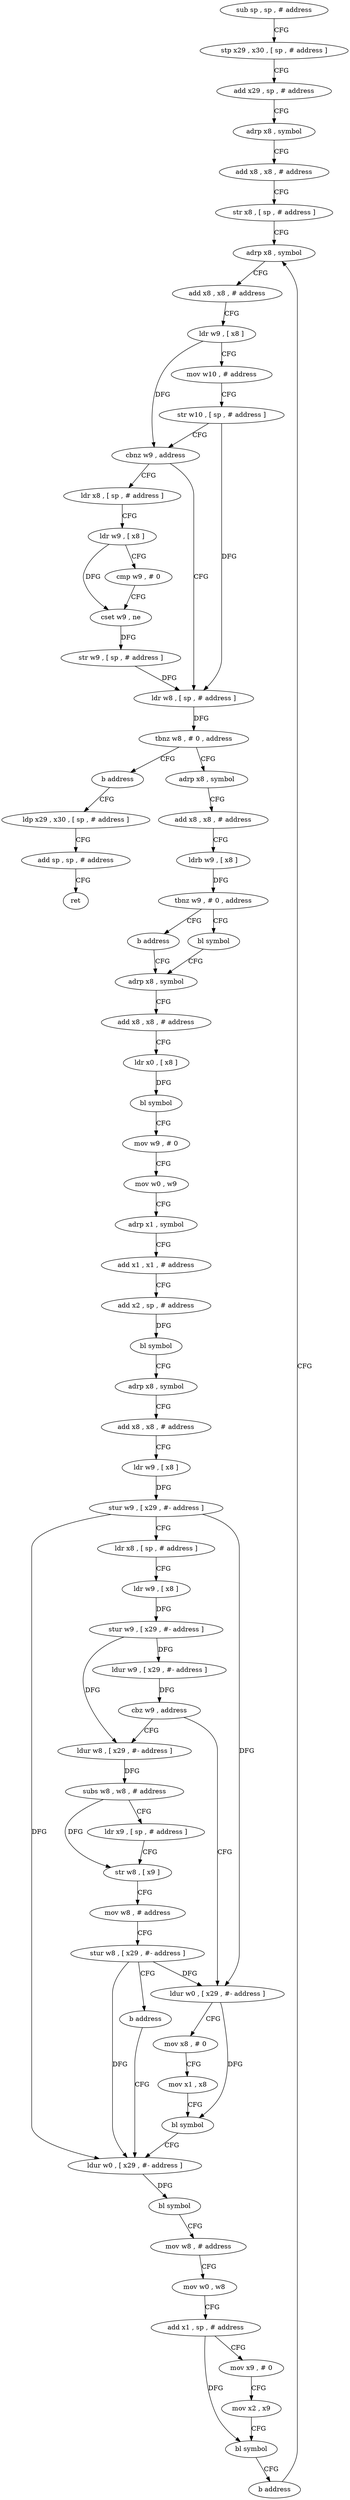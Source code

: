 digraph "func" {
"4231384" [label = "sub sp , sp , # address" ]
"4231388" [label = "stp x29 , x30 , [ sp , # address ]" ]
"4231392" [label = "add x29 , sp , # address" ]
"4231396" [label = "adrp x8 , symbol" ]
"4231400" [label = "add x8 , x8 , # address" ]
"4231404" [label = "str x8 , [ sp , # address ]" ]
"4231408" [label = "adrp x8 , symbol" ]
"4231452" [label = "ldr w8 , [ sp , # address ]" ]
"4231456" [label = "tbnz w8 , # 0 , address" ]
"4231464" [label = "adrp x8 , symbol" ]
"4231460" [label = "b address" ]
"4231432" [label = "ldr x8 , [ sp , # address ]" ]
"4231436" [label = "ldr w9 , [ x8 ]" ]
"4231440" [label = "cmp w9 , # 0" ]
"4231444" [label = "cset w9 , ne" ]
"4231448" [label = "str w9 , [ sp , # address ]" ]
"4231468" [label = "add x8 , x8 , # address" ]
"4231472" [label = "ldrb w9 , [ x8 ]" ]
"4231476" [label = "tbnz w9 , # 0 , address" ]
"4231484" [label = "bl symbol" ]
"4231480" [label = "b address" ]
"4231644" [label = "ldp x29 , x30 , [ sp , # address ]" ]
"4231488" [label = "adrp x8 , symbol" ]
"4231648" [label = "add sp , sp , # address" ]
"4231652" [label = "ret" ]
"4231592" [label = "ldur w0 , [ x29 , #- address ]" ]
"4231596" [label = "mov x8 , # 0" ]
"4231600" [label = "mov x1 , x8" ]
"4231604" [label = "bl symbol" ]
"4231608" [label = "ldur w0 , [ x29 , #- address ]" ]
"4231564" [label = "ldur w8 , [ x29 , #- address ]" ]
"4231568" [label = "subs w8 , w8 , # address" ]
"4231572" [label = "ldr x9 , [ sp , # address ]" ]
"4231576" [label = "str w8 , [ x9 ]" ]
"4231580" [label = "mov w8 , # address" ]
"4231584" [label = "stur w8 , [ x29 , #- address ]" ]
"4231588" [label = "b address" ]
"4231492" [label = "add x8 , x8 , # address" ]
"4231496" [label = "ldr x0 , [ x8 ]" ]
"4231500" [label = "bl symbol" ]
"4231504" [label = "mov w9 , # 0" ]
"4231508" [label = "mov w0 , w9" ]
"4231512" [label = "adrp x1 , symbol" ]
"4231516" [label = "add x1 , x1 , # address" ]
"4231520" [label = "add x2 , sp , # address" ]
"4231524" [label = "bl symbol" ]
"4231528" [label = "adrp x8 , symbol" ]
"4231532" [label = "add x8 , x8 , # address" ]
"4231536" [label = "ldr w9 , [ x8 ]" ]
"4231540" [label = "stur w9 , [ x29 , #- address ]" ]
"4231544" [label = "ldr x8 , [ sp , # address ]" ]
"4231548" [label = "ldr w9 , [ x8 ]" ]
"4231552" [label = "stur w9 , [ x29 , #- address ]" ]
"4231556" [label = "ldur w9 , [ x29 , #- address ]" ]
"4231560" [label = "cbz w9 , address" ]
"4231412" [label = "add x8 , x8 , # address" ]
"4231416" [label = "ldr w9 , [ x8 ]" ]
"4231420" [label = "mov w10 , # address" ]
"4231424" [label = "str w10 , [ sp , # address ]" ]
"4231428" [label = "cbnz w9 , address" ]
"4231612" [label = "bl symbol" ]
"4231616" [label = "mov w8 , # address" ]
"4231620" [label = "mov w0 , w8" ]
"4231624" [label = "add x1 , sp , # address" ]
"4231628" [label = "mov x9 , # 0" ]
"4231632" [label = "mov x2 , x9" ]
"4231636" [label = "bl symbol" ]
"4231640" [label = "b address" ]
"4231384" -> "4231388" [ label = "CFG" ]
"4231388" -> "4231392" [ label = "CFG" ]
"4231392" -> "4231396" [ label = "CFG" ]
"4231396" -> "4231400" [ label = "CFG" ]
"4231400" -> "4231404" [ label = "CFG" ]
"4231404" -> "4231408" [ label = "CFG" ]
"4231408" -> "4231412" [ label = "CFG" ]
"4231452" -> "4231456" [ label = "DFG" ]
"4231456" -> "4231464" [ label = "CFG" ]
"4231456" -> "4231460" [ label = "CFG" ]
"4231464" -> "4231468" [ label = "CFG" ]
"4231460" -> "4231644" [ label = "CFG" ]
"4231432" -> "4231436" [ label = "CFG" ]
"4231436" -> "4231440" [ label = "CFG" ]
"4231436" -> "4231444" [ label = "DFG" ]
"4231440" -> "4231444" [ label = "CFG" ]
"4231444" -> "4231448" [ label = "DFG" ]
"4231448" -> "4231452" [ label = "DFG" ]
"4231468" -> "4231472" [ label = "CFG" ]
"4231472" -> "4231476" [ label = "DFG" ]
"4231476" -> "4231484" [ label = "CFG" ]
"4231476" -> "4231480" [ label = "CFG" ]
"4231484" -> "4231488" [ label = "CFG" ]
"4231480" -> "4231488" [ label = "CFG" ]
"4231644" -> "4231648" [ label = "CFG" ]
"4231488" -> "4231492" [ label = "CFG" ]
"4231648" -> "4231652" [ label = "CFG" ]
"4231592" -> "4231596" [ label = "CFG" ]
"4231592" -> "4231604" [ label = "DFG" ]
"4231596" -> "4231600" [ label = "CFG" ]
"4231600" -> "4231604" [ label = "CFG" ]
"4231604" -> "4231608" [ label = "CFG" ]
"4231608" -> "4231612" [ label = "DFG" ]
"4231564" -> "4231568" [ label = "DFG" ]
"4231568" -> "4231572" [ label = "CFG" ]
"4231568" -> "4231576" [ label = "DFG" ]
"4231572" -> "4231576" [ label = "CFG" ]
"4231576" -> "4231580" [ label = "CFG" ]
"4231580" -> "4231584" [ label = "CFG" ]
"4231584" -> "4231588" [ label = "CFG" ]
"4231584" -> "4231592" [ label = "DFG" ]
"4231584" -> "4231608" [ label = "DFG" ]
"4231588" -> "4231608" [ label = "CFG" ]
"4231492" -> "4231496" [ label = "CFG" ]
"4231496" -> "4231500" [ label = "DFG" ]
"4231500" -> "4231504" [ label = "CFG" ]
"4231504" -> "4231508" [ label = "CFG" ]
"4231508" -> "4231512" [ label = "CFG" ]
"4231512" -> "4231516" [ label = "CFG" ]
"4231516" -> "4231520" [ label = "CFG" ]
"4231520" -> "4231524" [ label = "DFG" ]
"4231524" -> "4231528" [ label = "CFG" ]
"4231528" -> "4231532" [ label = "CFG" ]
"4231532" -> "4231536" [ label = "CFG" ]
"4231536" -> "4231540" [ label = "DFG" ]
"4231540" -> "4231544" [ label = "CFG" ]
"4231540" -> "4231592" [ label = "DFG" ]
"4231540" -> "4231608" [ label = "DFG" ]
"4231544" -> "4231548" [ label = "CFG" ]
"4231548" -> "4231552" [ label = "DFG" ]
"4231552" -> "4231556" [ label = "DFG" ]
"4231552" -> "4231564" [ label = "DFG" ]
"4231556" -> "4231560" [ label = "DFG" ]
"4231560" -> "4231592" [ label = "CFG" ]
"4231560" -> "4231564" [ label = "CFG" ]
"4231412" -> "4231416" [ label = "CFG" ]
"4231416" -> "4231420" [ label = "CFG" ]
"4231416" -> "4231428" [ label = "DFG" ]
"4231420" -> "4231424" [ label = "CFG" ]
"4231424" -> "4231428" [ label = "CFG" ]
"4231424" -> "4231452" [ label = "DFG" ]
"4231428" -> "4231452" [ label = "CFG" ]
"4231428" -> "4231432" [ label = "CFG" ]
"4231612" -> "4231616" [ label = "CFG" ]
"4231616" -> "4231620" [ label = "CFG" ]
"4231620" -> "4231624" [ label = "CFG" ]
"4231624" -> "4231628" [ label = "CFG" ]
"4231624" -> "4231636" [ label = "DFG" ]
"4231628" -> "4231632" [ label = "CFG" ]
"4231632" -> "4231636" [ label = "CFG" ]
"4231636" -> "4231640" [ label = "CFG" ]
"4231640" -> "4231408" [ label = "CFG" ]
}
